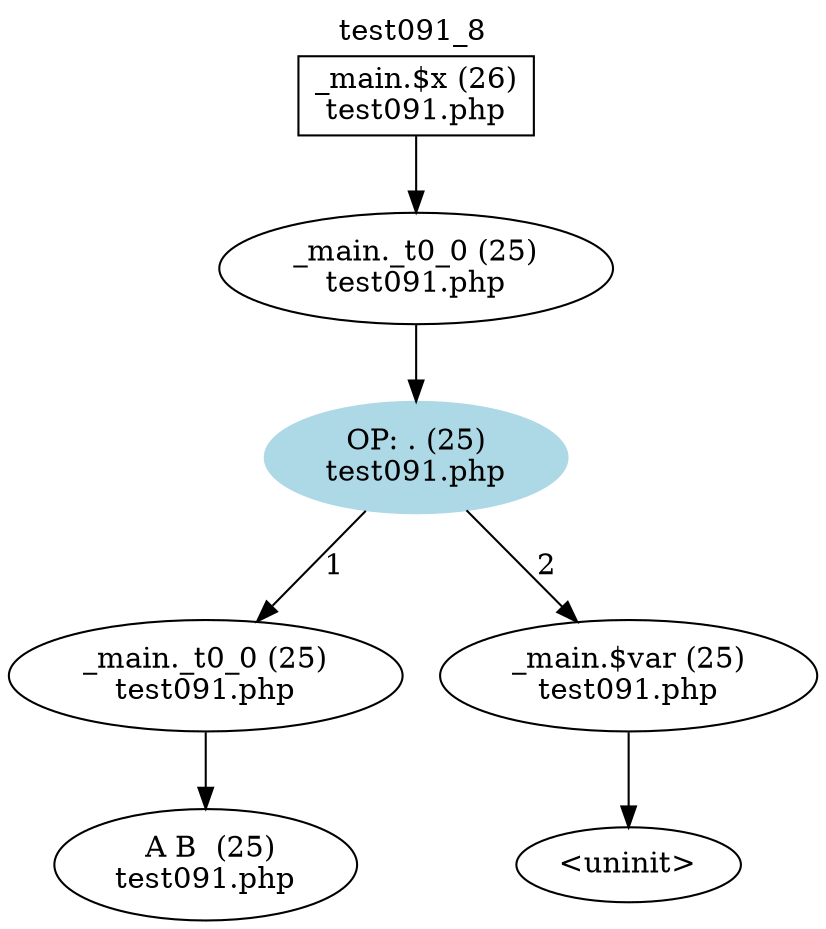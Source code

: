 digraph cfg {
  label="test091_8";
  labelloc=t;
  n1 [shape=box, label="_main.$x (26)\ntest091.php"];
  n2 [shape=ellipse, label="_main._t0_0 (25)\ntest091.php"];
  n3 [shape=ellipse, label="OP: . (25)\ntest091.php",style=filled,color=lightblue];
  n4 [shape=ellipse, label="_main._t0_0 (25)\ntest091.php"];
  n5 [shape=ellipse, label="_main.$var (25)\ntest091.php"];
  n6 [shape=ellipse, label=" A B  (25)\ntest091.php"];
  n7 [shape=ellipse, label="<uninit>"];
  n1 -> n2;
  n2 -> n3;
  n3 -> n4[label="1"];
  n3 -> n5[label="2"];
  n4 -> n6;
  n5 -> n7;
}
